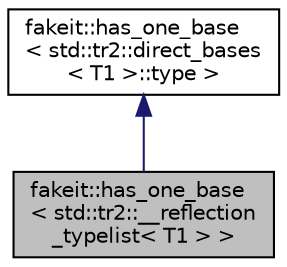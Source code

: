 digraph "fakeit::has_one_base&lt; std::tr2::__reflection_typelist&lt; T1 &gt; &gt;"
{
  edge [fontname="Helvetica",fontsize="10",labelfontname="Helvetica",labelfontsize="10"];
  node [fontname="Helvetica",fontsize="10",shape=record];
  Node1 [label="fakeit::has_one_base\l\< std::tr2::__reflection\l_typelist\< T1 \> \>",height=0.2,width=0.4,color="black", fillcolor="grey75", style="filled" fontcolor="black"];
  Node2 -> Node1 [dir="back",color="midnightblue",fontsize="10",style="solid",fontname="Helvetica"];
  Node2 [label="fakeit::has_one_base\l\< std::tr2::direct_bases\l\< T1 \>::type \>",height=0.2,width=0.4,color="black", fillcolor="white", style="filled",URL="$d4/d24/classfakeit_1_1has__one__base.html"];
}
